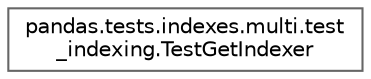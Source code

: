 digraph "Graphical Class Hierarchy"
{
 // LATEX_PDF_SIZE
  bgcolor="transparent";
  edge [fontname=Helvetica,fontsize=10,labelfontname=Helvetica,labelfontsize=10];
  node [fontname=Helvetica,fontsize=10,shape=box,height=0.2,width=0.4];
  rankdir="LR";
  Node0 [id="Node000000",label="pandas.tests.indexes.multi.test\l_indexing.TestGetIndexer",height=0.2,width=0.4,color="grey40", fillcolor="white", style="filled",URL="$d2/d6c/classpandas_1_1tests_1_1indexes_1_1multi_1_1test__indexing_1_1TestGetIndexer.html",tooltip=" "];
}
